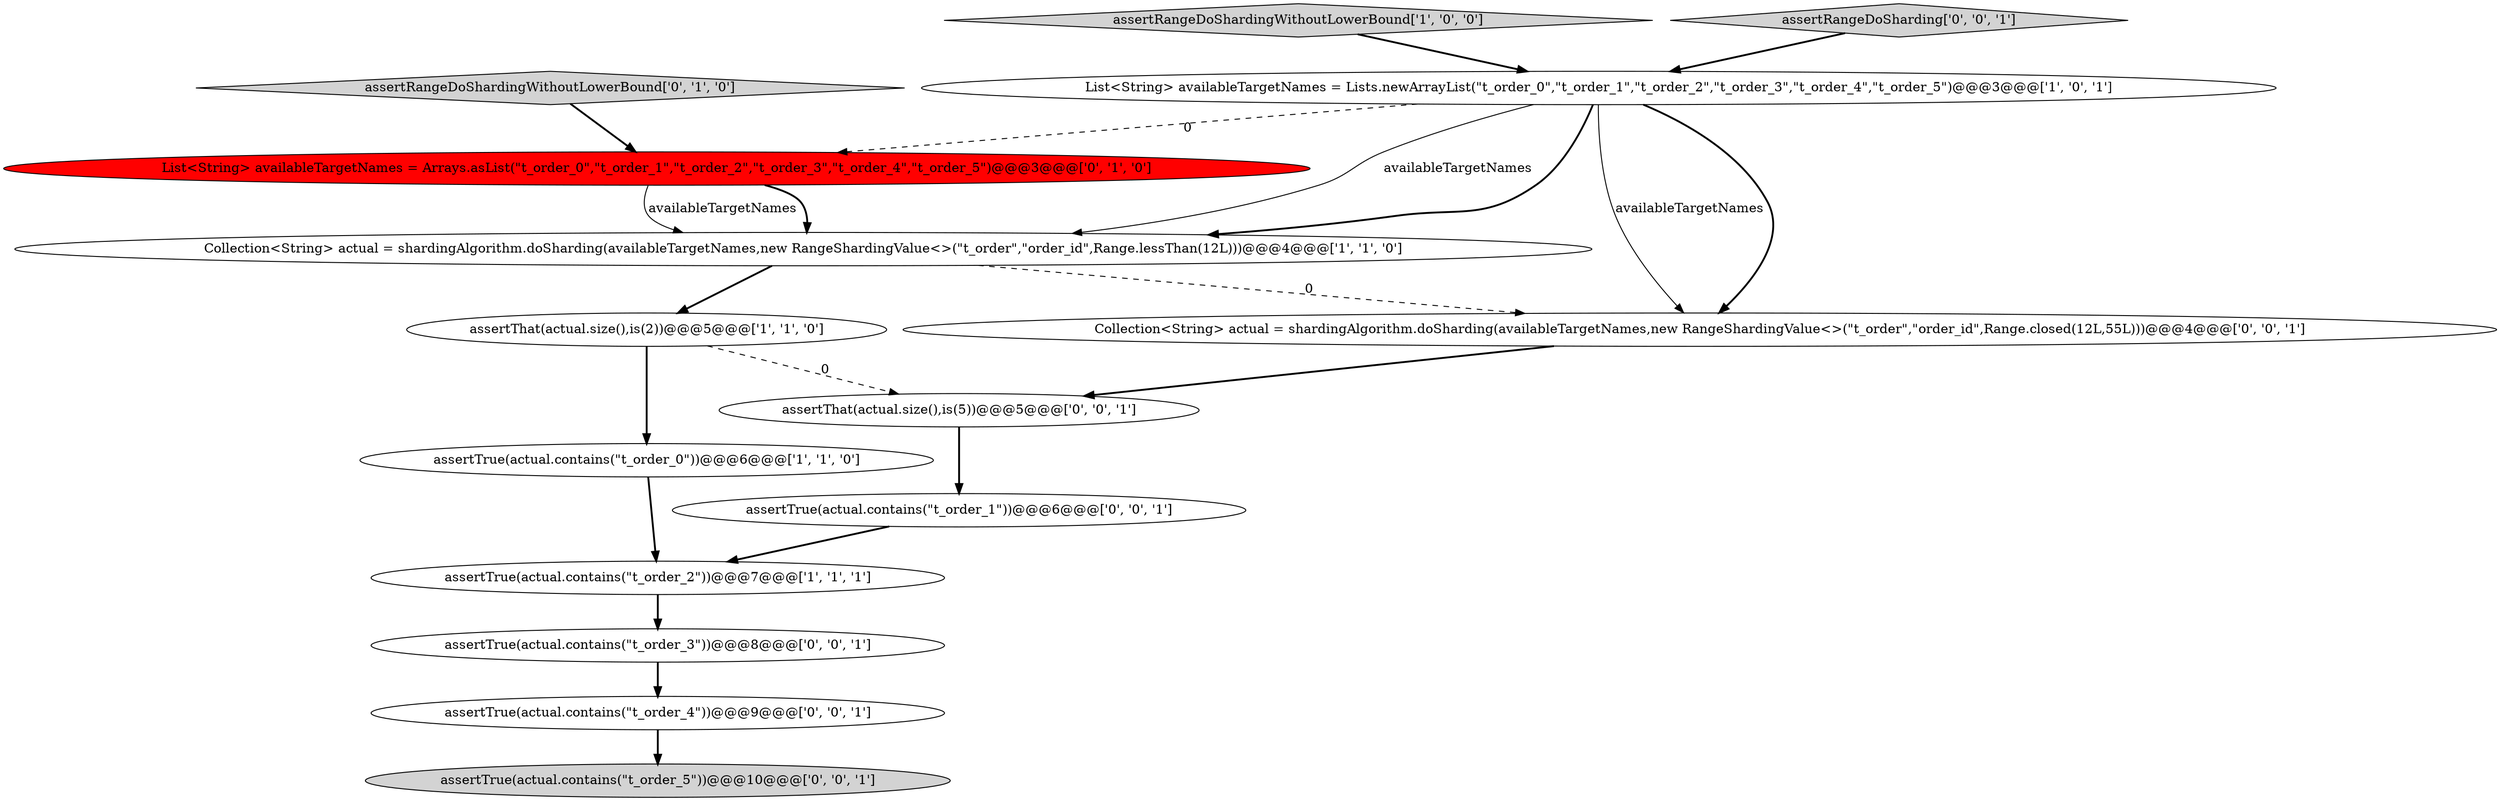 digraph {
6 [style = filled, label = "assertRangeDoShardingWithoutLowerBound['0', '1', '0']", fillcolor = lightgray, shape = diamond image = "AAA0AAABBB2BBB"];
2 [style = filled, label = "assertThat(actual.size(),is(2))@@@5@@@['1', '1', '0']", fillcolor = white, shape = ellipse image = "AAA0AAABBB1BBB"];
0 [style = filled, label = "assertRangeDoShardingWithoutLowerBound['1', '0', '0']", fillcolor = lightgray, shape = diamond image = "AAA0AAABBB1BBB"];
1 [style = filled, label = "assertTrue(actual.contains(\"t_order_0\"))@@@6@@@['1', '1', '0']", fillcolor = white, shape = ellipse image = "AAA0AAABBB1BBB"];
11 [style = filled, label = "assertTrue(actual.contains(\"t_order_3\"))@@@8@@@['0', '0', '1']", fillcolor = white, shape = ellipse image = "AAA0AAABBB3BBB"];
8 [style = filled, label = "assertTrue(actual.contains(\"t_order_5\"))@@@10@@@['0', '0', '1']", fillcolor = lightgray, shape = ellipse image = "AAA0AAABBB3BBB"];
9 [style = filled, label = "Collection<String> actual = shardingAlgorithm.doSharding(availableTargetNames,new RangeShardingValue<>(\"t_order\",\"order_id\",Range.closed(12L,55L)))@@@4@@@['0', '0', '1']", fillcolor = white, shape = ellipse image = "AAA0AAABBB3BBB"];
12 [style = filled, label = "assertTrue(actual.contains(\"t_order_4\"))@@@9@@@['0', '0', '1']", fillcolor = white, shape = ellipse image = "AAA0AAABBB3BBB"];
4 [style = filled, label = "List<String> availableTargetNames = Lists.newArrayList(\"t_order_0\",\"t_order_1\",\"t_order_2\",\"t_order_3\",\"t_order_4\",\"t_order_5\")@@@3@@@['1', '0', '1']", fillcolor = white, shape = ellipse image = "AAA0AAABBB1BBB"];
10 [style = filled, label = "assertThat(actual.size(),is(5))@@@5@@@['0', '0', '1']", fillcolor = white, shape = ellipse image = "AAA0AAABBB3BBB"];
14 [style = filled, label = "assertTrue(actual.contains(\"t_order_1\"))@@@6@@@['0', '0', '1']", fillcolor = white, shape = ellipse image = "AAA0AAABBB3BBB"];
3 [style = filled, label = "Collection<String> actual = shardingAlgorithm.doSharding(availableTargetNames,new RangeShardingValue<>(\"t_order\",\"order_id\",Range.lessThan(12L)))@@@4@@@['1', '1', '0']", fillcolor = white, shape = ellipse image = "AAA0AAABBB1BBB"];
13 [style = filled, label = "assertRangeDoSharding['0', '0', '1']", fillcolor = lightgray, shape = diamond image = "AAA0AAABBB3BBB"];
5 [style = filled, label = "assertTrue(actual.contains(\"t_order_2\"))@@@7@@@['1', '1', '1']", fillcolor = white, shape = ellipse image = "AAA0AAABBB1BBB"];
7 [style = filled, label = "List<String> availableTargetNames = Arrays.asList(\"t_order_0\",\"t_order_1\",\"t_order_2\",\"t_order_3\",\"t_order_4\",\"t_order_5\")@@@3@@@['0', '1', '0']", fillcolor = red, shape = ellipse image = "AAA1AAABBB2BBB"];
1->5 [style = bold, label=""];
4->9 [style = bold, label=""];
4->3 [style = bold, label=""];
10->14 [style = bold, label=""];
2->1 [style = bold, label=""];
11->12 [style = bold, label=""];
9->10 [style = bold, label=""];
7->3 [style = bold, label=""];
2->10 [style = dashed, label="0"];
7->3 [style = solid, label="availableTargetNames"];
3->2 [style = bold, label=""];
3->9 [style = dashed, label="0"];
0->4 [style = bold, label=""];
4->7 [style = dashed, label="0"];
12->8 [style = bold, label=""];
4->9 [style = solid, label="availableTargetNames"];
4->3 [style = solid, label="availableTargetNames"];
5->11 [style = bold, label=""];
6->7 [style = bold, label=""];
14->5 [style = bold, label=""];
13->4 [style = bold, label=""];
}
